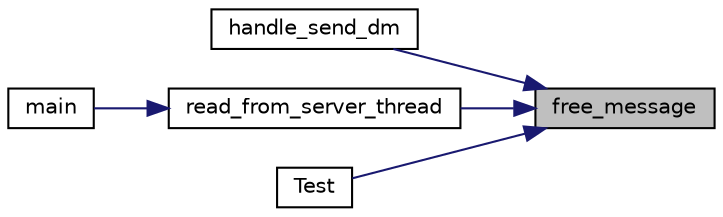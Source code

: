 digraph "free_message"
{
 // LATEX_PDF_SIZE
  edge [fontname="Helvetica",fontsize="10",labelfontname="Helvetica",labelfontsize="10"];
  node [fontname="Helvetica",fontsize="10",shape=record];
  rankdir="RL";
  Node1 [label="free_message",height=0.2,width=0.4,color="black", fillcolor="grey75", style="filled", fontcolor="black",tooltip="Free the memory allocated by a struct message."];
  Node1 -> Node2 [dir="back",color="midnightblue",fontsize="10",style="solid",fontname="Helvetica"];
  Node2 [label="handle_send_dm",height=0.2,width=0.4,color="black", fillcolor="white", style="filled",URL="$handle__send__dm_8c.html#a22aec091254295b48bf1a2b2eeeabb18",tooltip=" "];
  Node1 -> Node3 [dir="back",color="midnightblue",fontsize="10",style="solid",fontname="Helvetica"];
  Node3 [label="read_from_server_thread",height=0.2,width=0.4,color="black", fillcolor="white", style="filled",URL="$read__from__server_8c.html#a380c17b4469c57a6ff36d5431c17a2d5",tooltip="Reads from the server and print (eventually) the formated message. This function is thread compliant."];
  Node3 -> Node4 [dir="back",color="midnightblue",fontsize="10",style="solid",fontname="Helvetica"];
  Node4 [label="main",height=0.2,width=0.4,color="black", fillcolor="white", style="filled",URL="$client__main_8c.html#a0ddf1224851353fc92bfbff6f499fa97",tooltip=" "];
  Node1 -> Node5 [dir="back",color="midnightblue",fontsize="10",style="solid",fontname="Helvetica"];
  Node5 [label="Test",height=0.2,width=0.4,color="black", fillcolor="white", style="filled",URL="$commands__test_8c.html#a244814124f068421f6dd1e6a72a831e9",tooltip=" "];
}
